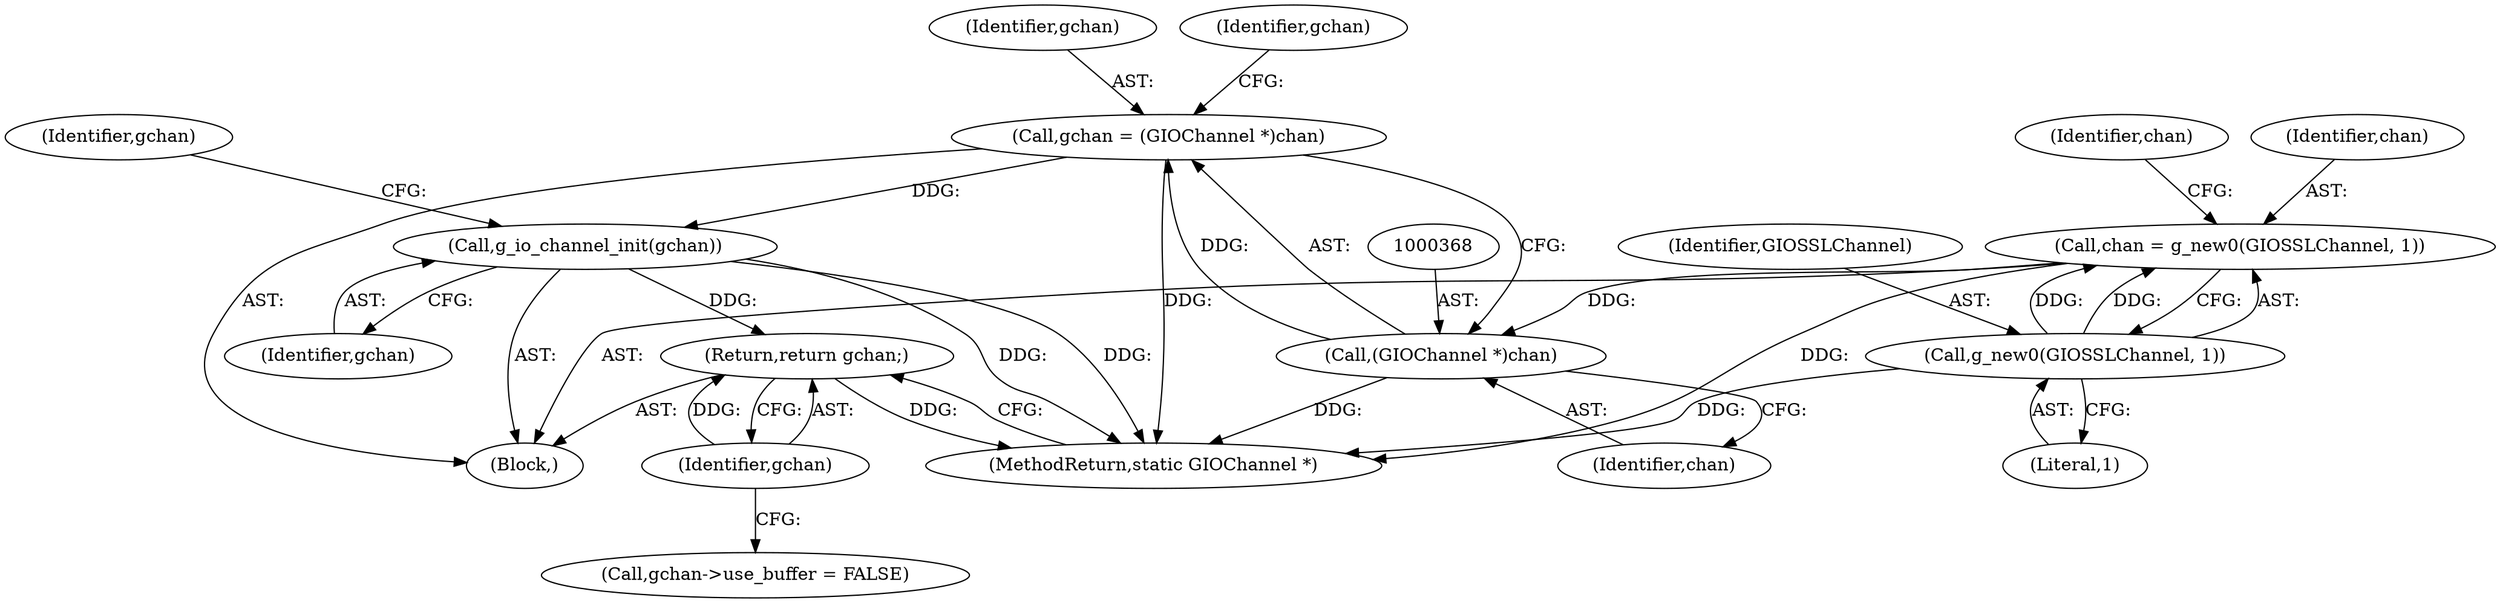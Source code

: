 digraph "0_irssi-proxy_85bbc05b21678e80423815d2ef1dfe26208491ab@pointer" {
"1000392" [label="(Return,return gchan;)"];
"1000393" [label="(Identifier,gchan)"];
"1000376" [label="(Call,g_io_channel_init(gchan))"];
"1000365" [label="(Call,gchan = (GIOChannel *)chan)"];
"1000367" [label="(Call,(GIOChannel *)chan)"];
"1000330" [label="(Call,chan = g_new0(GIOSSLChannel, 1))"];
"1000332" [label="(Call,g_new0(GIOSSLChannel, 1))"];
"1000369" [label="(Identifier,chan)"];
"1000392" [label="(Return,return gchan;)"];
"1000330" [label="(Call,chan = g_new0(GIOSSLChannel, 1))"];
"1000331" [label="(Identifier,chan)"];
"1000366" [label="(Identifier,gchan)"];
"1000377" [label="(Identifier,gchan)"];
"1000387" [label="(Call,gchan->use_buffer = FALSE)"];
"1000394" [label="(MethodReturn,static GIOChannel *)"];
"1000372" [label="(Identifier,gchan)"];
"1000380" [label="(Identifier,gchan)"];
"1000365" [label="(Call,gchan = (GIOChannel *)chan)"];
"1000337" [label="(Identifier,chan)"];
"1000108" [label="(Block,)"];
"1000367" [label="(Call,(GIOChannel *)chan)"];
"1000334" [label="(Literal,1)"];
"1000333" [label="(Identifier,GIOSSLChannel)"];
"1000376" [label="(Call,g_io_channel_init(gchan))"];
"1000393" [label="(Identifier,gchan)"];
"1000332" [label="(Call,g_new0(GIOSSLChannel, 1))"];
"1000392" -> "1000108"  [label="AST: "];
"1000392" -> "1000393"  [label="CFG: "];
"1000393" -> "1000392"  [label="AST: "];
"1000394" -> "1000392"  [label="CFG: "];
"1000392" -> "1000394"  [label="DDG: "];
"1000393" -> "1000392"  [label="DDG: "];
"1000376" -> "1000392"  [label="DDG: "];
"1000393" -> "1000387"  [label="CFG: "];
"1000376" -> "1000108"  [label="AST: "];
"1000376" -> "1000377"  [label="CFG: "];
"1000377" -> "1000376"  [label="AST: "];
"1000380" -> "1000376"  [label="CFG: "];
"1000376" -> "1000394"  [label="DDG: "];
"1000376" -> "1000394"  [label="DDG: "];
"1000365" -> "1000376"  [label="DDG: "];
"1000365" -> "1000108"  [label="AST: "];
"1000365" -> "1000367"  [label="CFG: "];
"1000366" -> "1000365"  [label="AST: "];
"1000367" -> "1000365"  [label="AST: "];
"1000372" -> "1000365"  [label="CFG: "];
"1000365" -> "1000394"  [label="DDG: "];
"1000367" -> "1000365"  [label="DDG: "];
"1000367" -> "1000369"  [label="CFG: "];
"1000368" -> "1000367"  [label="AST: "];
"1000369" -> "1000367"  [label="AST: "];
"1000367" -> "1000394"  [label="DDG: "];
"1000330" -> "1000367"  [label="DDG: "];
"1000330" -> "1000108"  [label="AST: "];
"1000330" -> "1000332"  [label="CFG: "];
"1000331" -> "1000330"  [label="AST: "];
"1000332" -> "1000330"  [label="AST: "];
"1000337" -> "1000330"  [label="CFG: "];
"1000330" -> "1000394"  [label="DDG: "];
"1000332" -> "1000330"  [label="DDG: "];
"1000332" -> "1000330"  [label="DDG: "];
"1000332" -> "1000334"  [label="CFG: "];
"1000333" -> "1000332"  [label="AST: "];
"1000334" -> "1000332"  [label="AST: "];
"1000332" -> "1000394"  [label="DDG: "];
}
